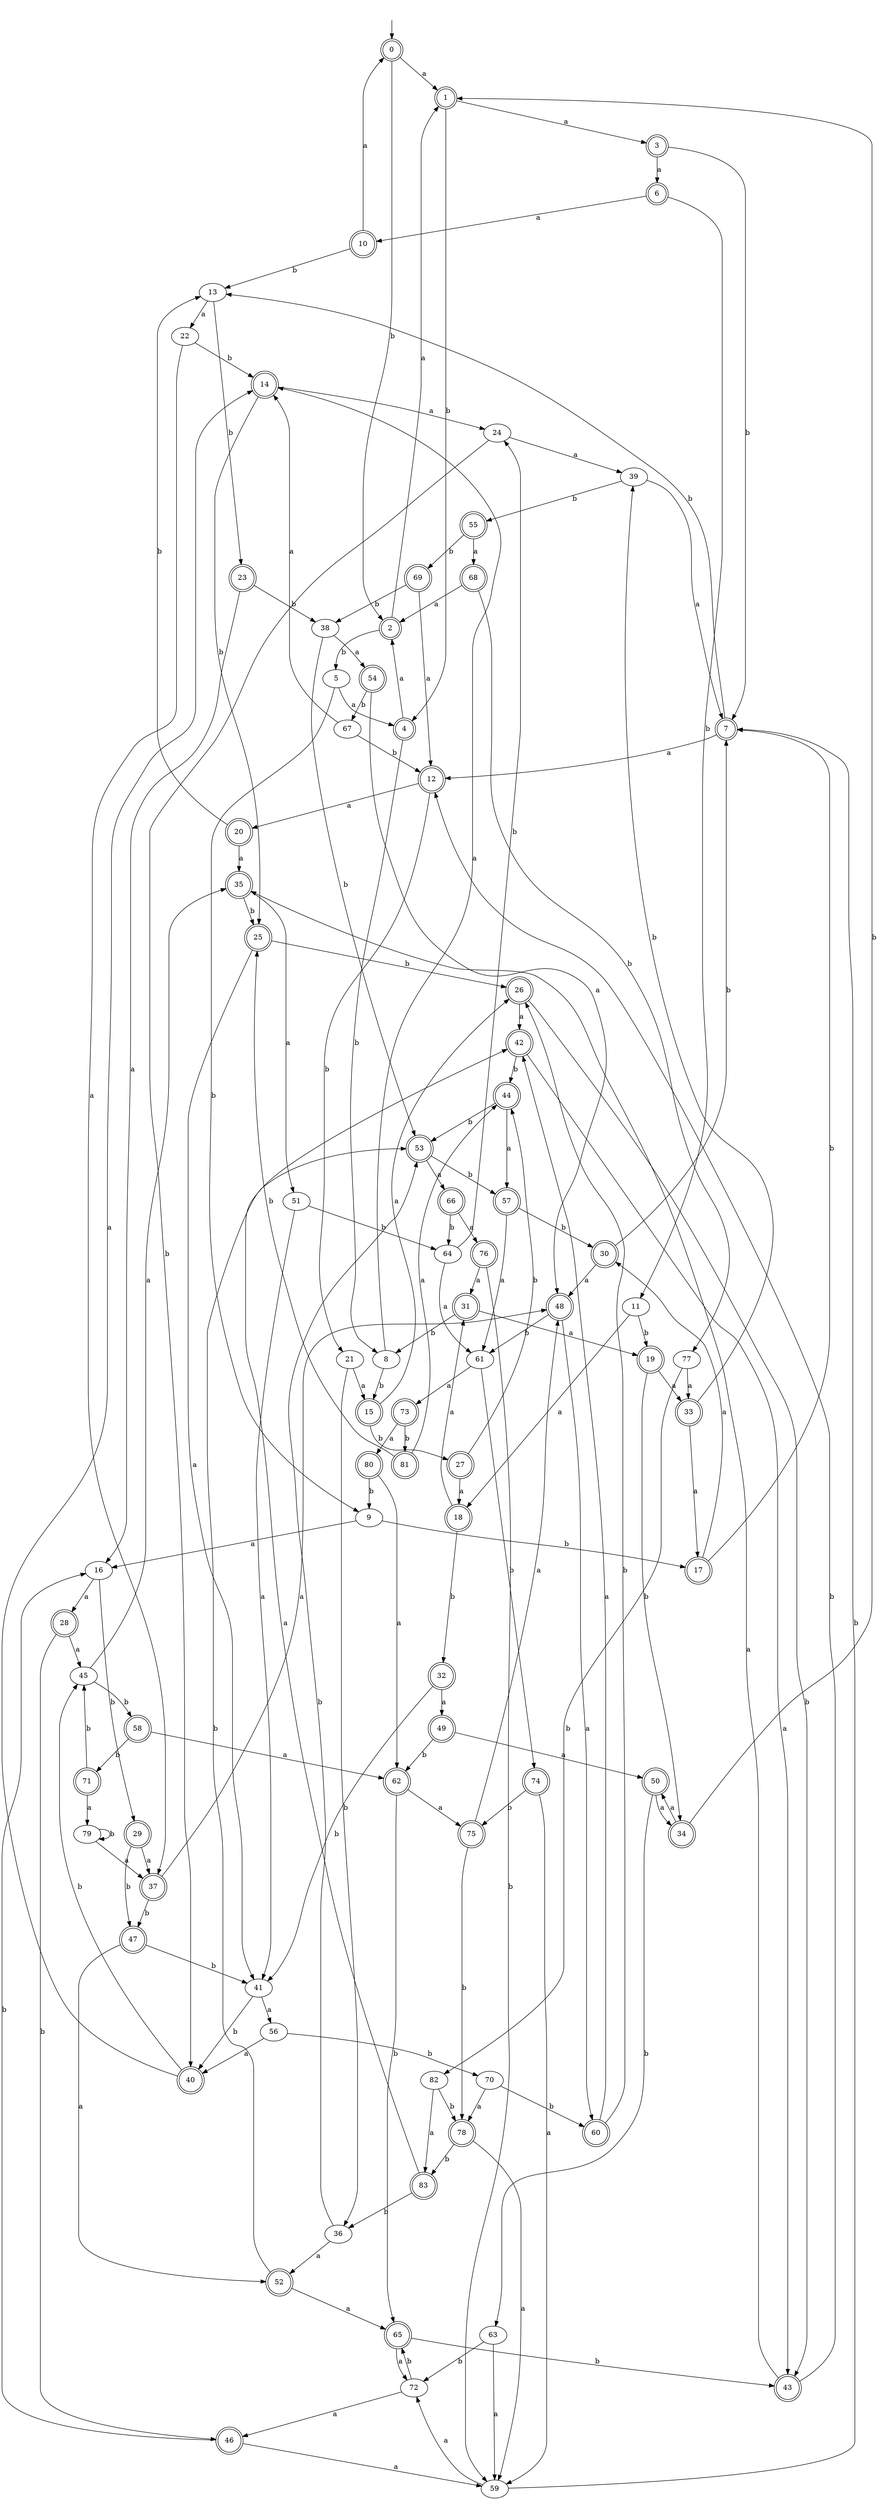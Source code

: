 digraph RandomDFA {
  __start0 [label="", shape=none];
  __start0 -> 0 [label=""];
  0 [shape=circle] [shape=doublecircle]
  0 -> 1 [label="a"]
  0 -> 2 [label="b"]
  1 [shape=doublecircle]
  1 -> 3 [label="a"]
  1 -> 4 [label="b"]
  2 [shape=doublecircle]
  2 -> 1 [label="a"]
  2 -> 5 [label="b"]
  3 [shape=doublecircle]
  3 -> 6 [label="a"]
  3 -> 7 [label="b"]
  4 [shape=doublecircle]
  4 -> 2 [label="a"]
  4 -> 8 [label="b"]
  5
  5 -> 4 [label="a"]
  5 -> 9 [label="b"]
  6 [shape=doublecircle]
  6 -> 10 [label="a"]
  6 -> 11 [label="b"]
  7 [shape=doublecircle]
  7 -> 12 [label="a"]
  7 -> 13 [label="b"]
  8
  8 -> 14 [label="a"]
  8 -> 15 [label="b"]
  9
  9 -> 16 [label="a"]
  9 -> 17 [label="b"]
  10 [shape=doublecircle]
  10 -> 0 [label="a"]
  10 -> 13 [label="b"]
  11
  11 -> 18 [label="a"]
  11 -> 19 [label="b"]
  12 [shape=doublecircle]
  12 -> 20 [label="a"]
  12 -> 21 [label="b"]
  13
  13 -> 22 [label="a"]
  13 -> 23 [label="b"]
  14 [shape=doublecircle]
  14 -> 24 [label="a"]
  14 -> 25 [label="b"]
  15 [shape=doublecircle]
  15 -> 26 [label="a"]
  15 -> 27 [label="b"]
  16
  16 -> 28 [label="a"]
  16 -> 29 [label="b"]
  17 [shape=doublecircle]
  17 -> 30 [label="a"]
  17 -> 7 [label="b"]
  18 [shape=doublecircle]
  18 -> 31 [label="a"]
  18 -> 32 [label="b"]
  19 [shape=doublecircle]
  19 -> 33 [label="a"]
  19 -> 34 [label="b"]
  20 [shape=doublecircle]
  20 -> 35 [label="a"]
  20 -> 13 [label="b"]
  21
  21 -> 15 [label="a"]
  21 -> 36 [label="b"]
  22
  22 -> 37 [label="a"]
  22 -> 14 [label="b"]
  23 [shape=doublecircle]
  23 -> 16 [label="a"]
  23 -> 38 [label="b"]
  24
  24 -> 39 [label="a"]
  24 -> 40 [label="b"]
  25 [shape=doublecircle]
  25 -> 41 [label="a"]
  25 -> 26 [label="b"]
  26 [shape=doublecircle]
  26 -> 42 [label="a"]
  26 -> 43 [label="b"]
  27 [shape=doublecircle]
  27 -> 18 [label="a"]
  27 -> 44 [label="b"]
  28 [shape=doublecircle]
  28 -> 45 [label="a"]
  28 -> 46 [label="b"]
  29 [shape=doublecircle]
  29 -> 37 [label="a"]
  29 -> 47 [label="b"]
  30 [shape=doublecircle]
  30 -> 48 [label="a"]
  30 -> 7 [label="b"]
  31 [shape=doublecircle]
  31 -> 19 [label="a"]
  31 -> 8 [label="b"]
  32 [shape=doublecircle]
  32 -> 49 [label="a"]
  32 -> 41 [label="b"]
  33 [shape=doublecircle]
  33 -> 17 [label="a"]
  33 -> 39 [label="b"]
  34 [shape=doublecircle]
  34 -> 50 [label="a"]
  34 -> 1 [label="b"]
  35 [shape=doublecircle]
  35 -> 51 [label="a"]
  35 -> 25 [label="b"]
  36
  36 -> 52 [label="a"]
  36 -> 53 [label="b"]
  37 [shape=doublecircle]
  37 -> 48 [label="a"]
  37 -> 47 [label="b"]
  38
  38 -> 54 [label="a"]
  38 -> 53 [label="b"]
  39
  39 -> 7 [label="a"]
  39 -> 55 [label="b"]
  40 [shape=doublecircle]
  40 -> 14 [label="a"]
  40 -> 45 [label="b"]
  41
  41 -> 56 [label="a"]
  41 -> 40 [label="b"]
  42 [shape=doublecircle]
  42 -> 43 [label="a"]
  42 -> 44 [label="b"]
  43 [shape=doublecircle]
  43 -> 35 [label="a"]
  43 -> 12 [label="b"]
  44 [shape=doublecircle]
  44 -> 57 [label="a"]
  44 -> 53 [label="b"]
  45
  45 -> 35 [label="a"]
  45 -> 58 [label="b"]
  46 [shape=doublecircle]
  46 -> 59 [label="a"]
  46 -> 16 [label="b"]
  47 [shape=doublecircle]
  47 -> 52 [label="a"]
  47 -> 41 [label="b"]
  48 [shape=doublecircle]
  48 -> 60 [label="a"]
  48 -> 61 [label="b"]
  49 [shape=doublecircle]
  49 -> 50 [label="a"]
  49 -> 62 [label="b"]
  50 [shape=doublecircle]
  50 -> 34 [label="a"]
  50 -> 63 [label="b"]
  51
  51 -> 41 [label="a"]
  51 -> 64 [label="b"]
  52 [shape=doublecircle]
  52 -> 65 [label="a"]
  52 -> 53 [label="b"]
  53 [shape=doublecircle]
  53 -> 66 [label="a"]
  53 -> 57 [label="b"]
  54 [shape=doublecircle]
  54 -> 48 [label="a"]
  54 -> 67 [label="b"]
  55 [shape=doublecircle]
  55 -> 68 [label="a"]
  55 -> 69 [label="b"]
  56
  56 -> 40 [label="a"]
  56 -> 70 [label="b"]
  57 [shape=doublecircle]
  57 -> 61 [label="a"]
  57 -> 30 [label="b"]
  58 [shape=doublecircle]
  58 -> 62 [label="a"]
  58 -> 71 [label="b"]
  59
  59 -> 72 [label="a"]
  59 -> 7 [label="b"]
  60 [shape=doublecircle]
  60 -> 42 [label="a"]
  60 -> 26 [label="b"]
  61
  61 -> 73 [label="a"]
  61 -> 74 [label="b"]
  62 [shape=doublecircle]
  62 -> 75 [label="a"]
  62 -> 65 [label="b"]
  63
  63 -> 59 [label="a"]
  63 -> 72 [label="b"]
  64
  64 -> 61 [label="a"]
  64 -> 24 [label="b"]
  65 [shape=doublecircle]
  65 -> 72 [label="a"]
  65 -> 43 [label="b"]
  66 [shape=doublecircle]
  66 -> 76 [label="a"]
  66 -> 64 [label="b"]
  67
  67 -> 14 [label="a"]
  67 -> 12 [label="b"]
  68 [shape=doublecircle]
  68 -> 2 [label="a"]
  68 -> 77 [label="b"]
  69 [shape=doublecircle]
  69 -> 12 [label="a"]
  69 -> 38 [label="b"]
  70
  70 -> 78 [label="a"]
  70 -> 60 [label="b"]
  71 [shape=doublecircle]
  71 -> 79 [label="a"]
  71 -> 45 [label="b"]
  72
  72 -> 46 [label="a"]
  72 -> 65 [label="b"]
  73 [shape=doublecircle]
  73 -> 80 [label="a"]
  73 -> 81 [label="b"]
  74 [shape=doublecircle]
  74 -> 59 [label="a"]
  74 -> 75 [label="b"]
  75 [shape=doublecircle]
  75 -> 48 [label="a"]
  75 -> 78 [label="b"]
  76 [shape=doublecircle]
  76 -> 31 [label="a"]
  76 -> 59 [label="b"]
  77
  77 -> 33 [label="a"]
  77 -> 82 [label="b"]
  78 [shape=doublecircle]
  78 -> 59 [label="a"]
  78 -> 83 [label="b"]
  79
  79 -> 37 [label="a"]
  79 -> 79 [label="b"]
  80 [shape=doublecircle]
  80 -> 62 [label="a"]
  80 -> 9 [label="b"]
  81 [shape=doublecircle]
  81 -> 44 [label="a"]
  81 -> 25 [label="b"]
  82
  82 -> 83 [label="a"]
  82 -> 78 [label="b"]
  83 [shape=doublecircle]
  83 -> 42 [label="a"]
  83 -> 36 [label="b"]
}

